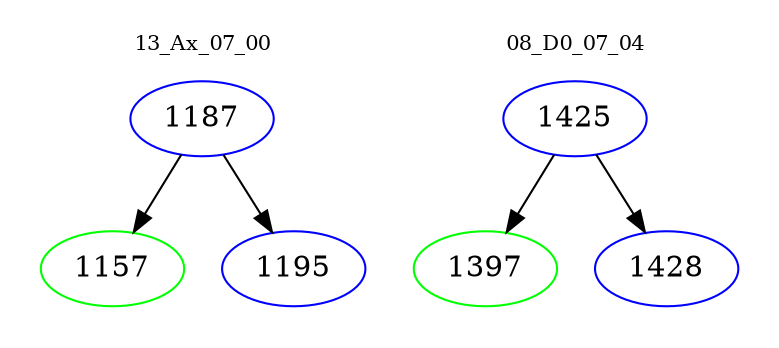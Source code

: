 digraph{
subgraph cluster_0 {
color = white
label = "13_Ax_07_00";
fontsize=10;
T0_1187 [label="1187", color="blue"]
T0_1187 -> T0_1157 [color="black"]
T0_1157 [label="1157", color="green"]
T0_1187 -> T0_1195 [color="black"]
T0_1195 [label="1195", color="blue"]
}
subgraph cluster_1 {
color = white
label = "08_D0_07_04";
fontsize=10;
T1_1425 [label="1425", color="blue"]
T1_1425 -> T1_1397 [color="black"]
T1_1397 [label="1397", color="green"]
T1_1425 -> T1_1428 [color="black"]
T1_1428 [label="1428", color="blue"]
}
}
